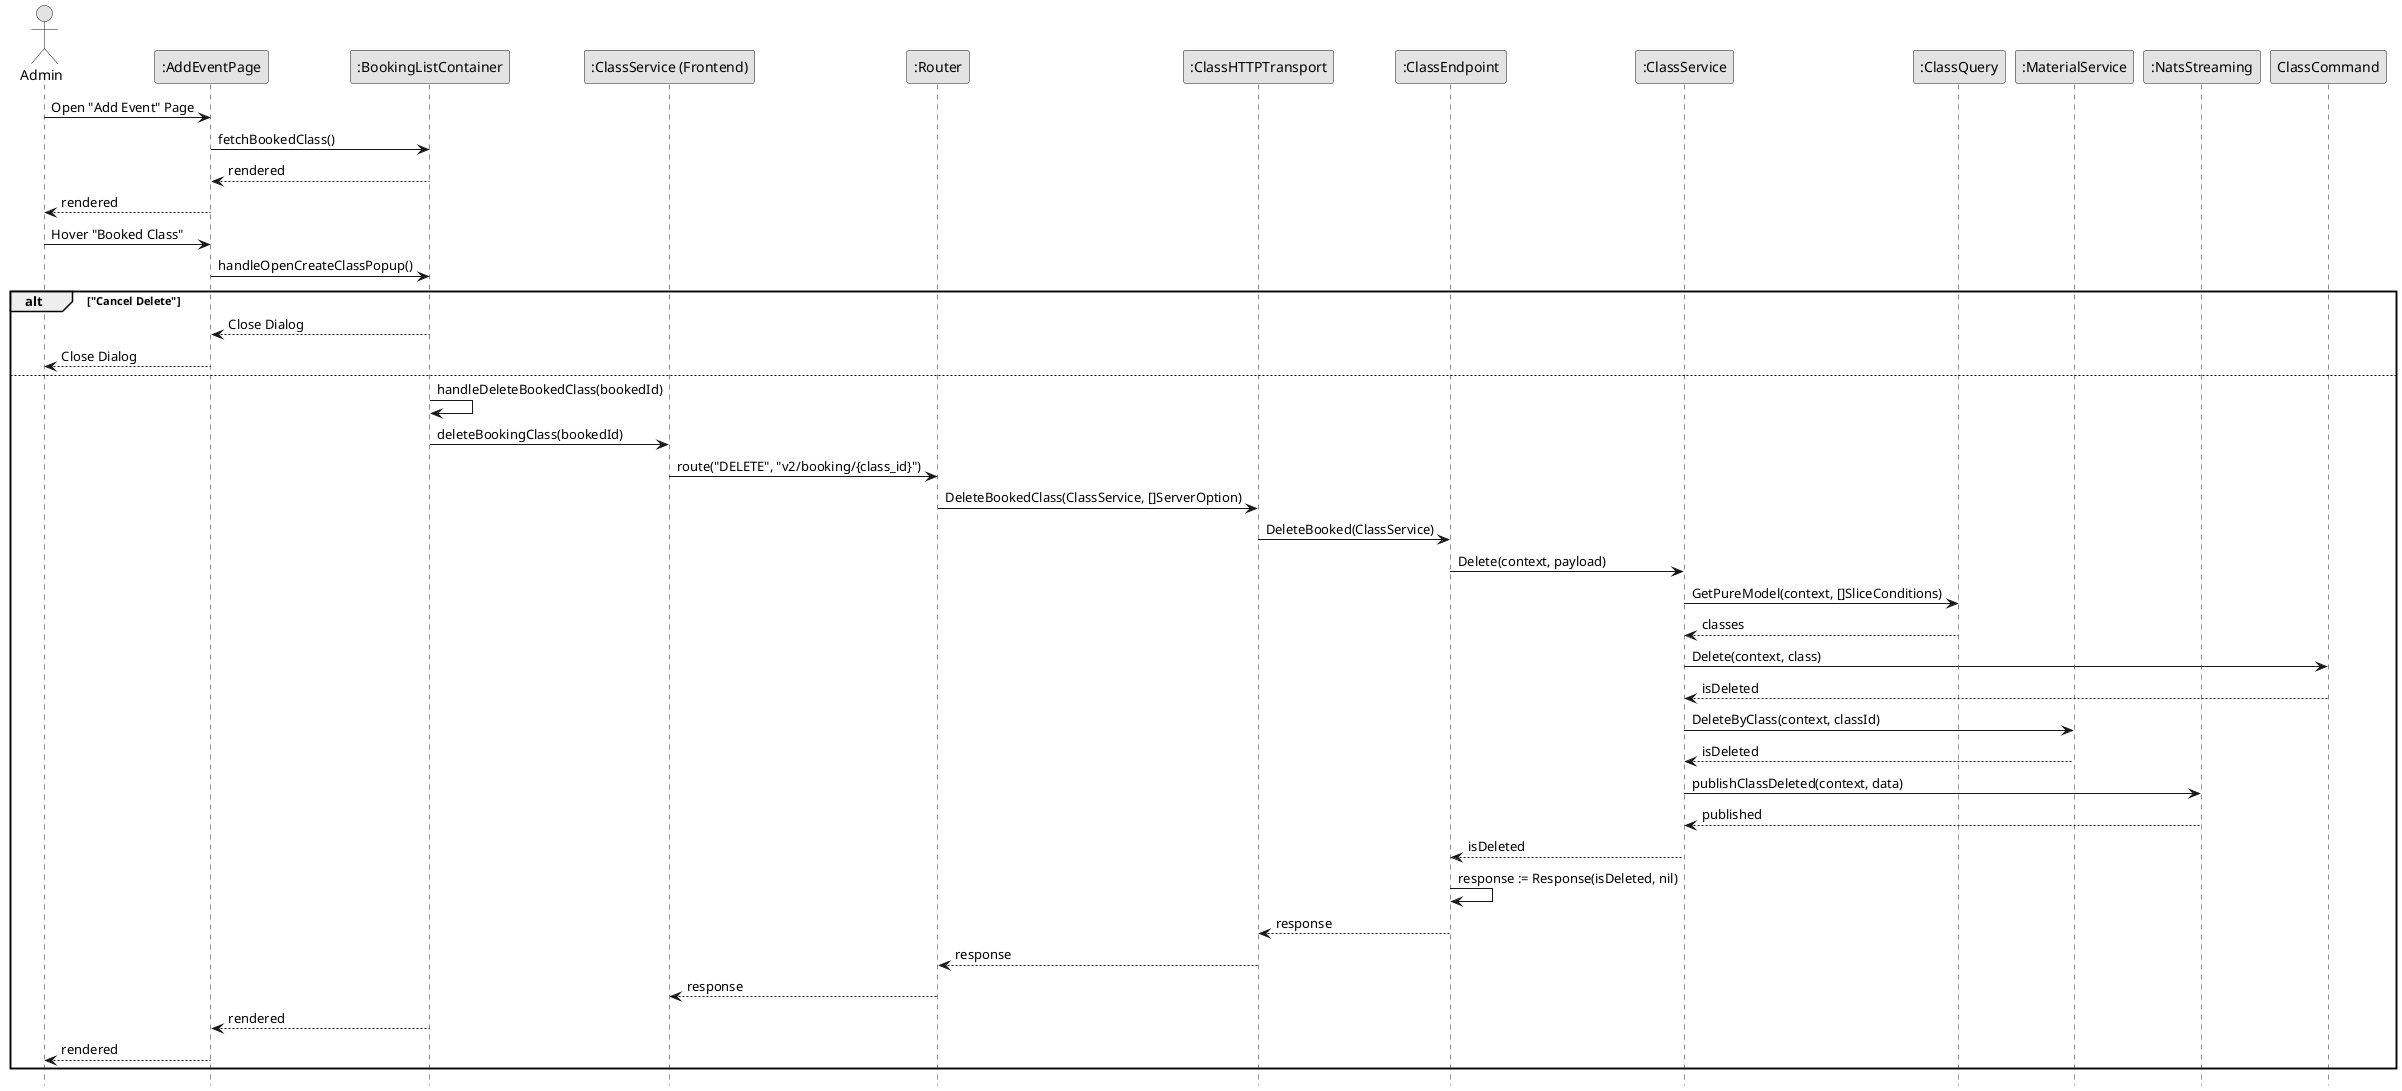 @startuml UnbookingClass

skinparam Monochrome true
skinparam Shadowing false
hide footbox

actor Admin
participant ":AddEventPage" as AddEventPage
participant ":BookingListContainer" as BookingListContainer
participant ":ClassService (Frontend)" as FEClassService
participant ":Router" as Router
participant ":ClassHTTPTransport" as ClassHTTPTransport
participant ":ClassEndpoint" as ClassEndpoint
participant ":ClassService" as ClassService
participant ":ClassQuery" as ClassQuery
participant ":MaterialService" as MaterialService
participant ":NatsStreaming" as NatsStreaming

Admin->AddEventPage: Open "Add Event" Page
AddEventPage->BookingListContainer: fetchBookedClass()
BookingListContainer-->AddEventPage: rendered
AddEventPage-->Admin: rendered

Admin->AddEventPage: Hover "Booked Class"
AddEventPage->BookingListContainer: handleOpenCreateClassPopup()

alt "Cancel Delete"
    BookingListContainer-->AddEventPage: Close Dialog
    AddEventPage-->Admin: Close Dialog
else
    BookingListContainer->BookingListContainer: handleDeleteBookedClass(bookedId)
    BookingListContainer->FEClassService: deleteBookingClass(bookedId)
    FEClassService->Router: route("DELETE", "v2/booking/{class_id}")
    Router->ClassHTTPTransport: DeleteBookedClass(ClassService, []ServerOption)
    ClassHTTPTransport->ClassEndpoint: DeleteBooked(ClassService)
    ClassEndpoint->ClassService: Delete(context, payload)

    ClassService->ClassQuery: GetPureModel(context, []SliceConditions)
    ClassQuery-->ClassService: classes

    ClassService->ClassCommand: Delete(context, class)
    ClassCommand-->ClassService: isDeleted

    ClassService->MaterialService: DeleteByClass(context, classId)
    MaterialService-->ClassService: isDeleted

    ClassService->NatsStreaming: publishClassDeleted(context, data)
    NatsStreaming-->ClassService: published
    
    ClassService-->ClassEndpoint: isDeleted
    ClassEndpoint->ClassEndpoint: response := Response(isDeleted, nil)
    ClassEndpoint-->ClassHTTPTransport: response
    ClassHTTPTransport-->Router: response
    Router-->FEClassService: response
    BookingListContainer-->AddEventPage: rendered
    AddEventPage-->Admin: rendered
end

@enduml